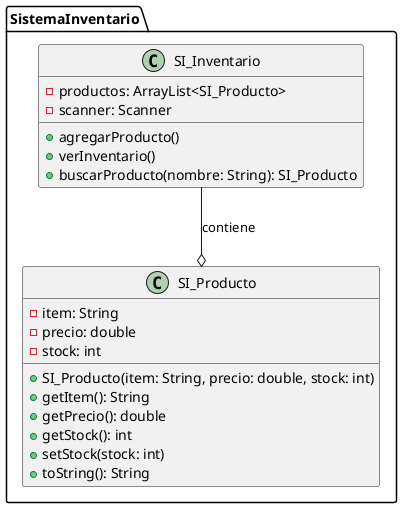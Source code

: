 @startuml
package SistemaInventario {
  class SI_Inventario {
    - productos: ArrayList<SI_Producto>
    - scanner: Scanner
    + agregarProducto()
    + verInventario()
    + buscarProducto(nombre: String): SI_Producto
  }

  class SI_Producto {
    - item: String
    - precio: double
    - stock: int
    + SI_Producto(item: String, precio: double, stock: int)
    + getItem(): String
    + getPrecio(): double
    + getStock(): int
    + setStock(stock: int)
    + toString(): String
  }
}

SI_Inventario --o SI_Producto : contiene
@enduml